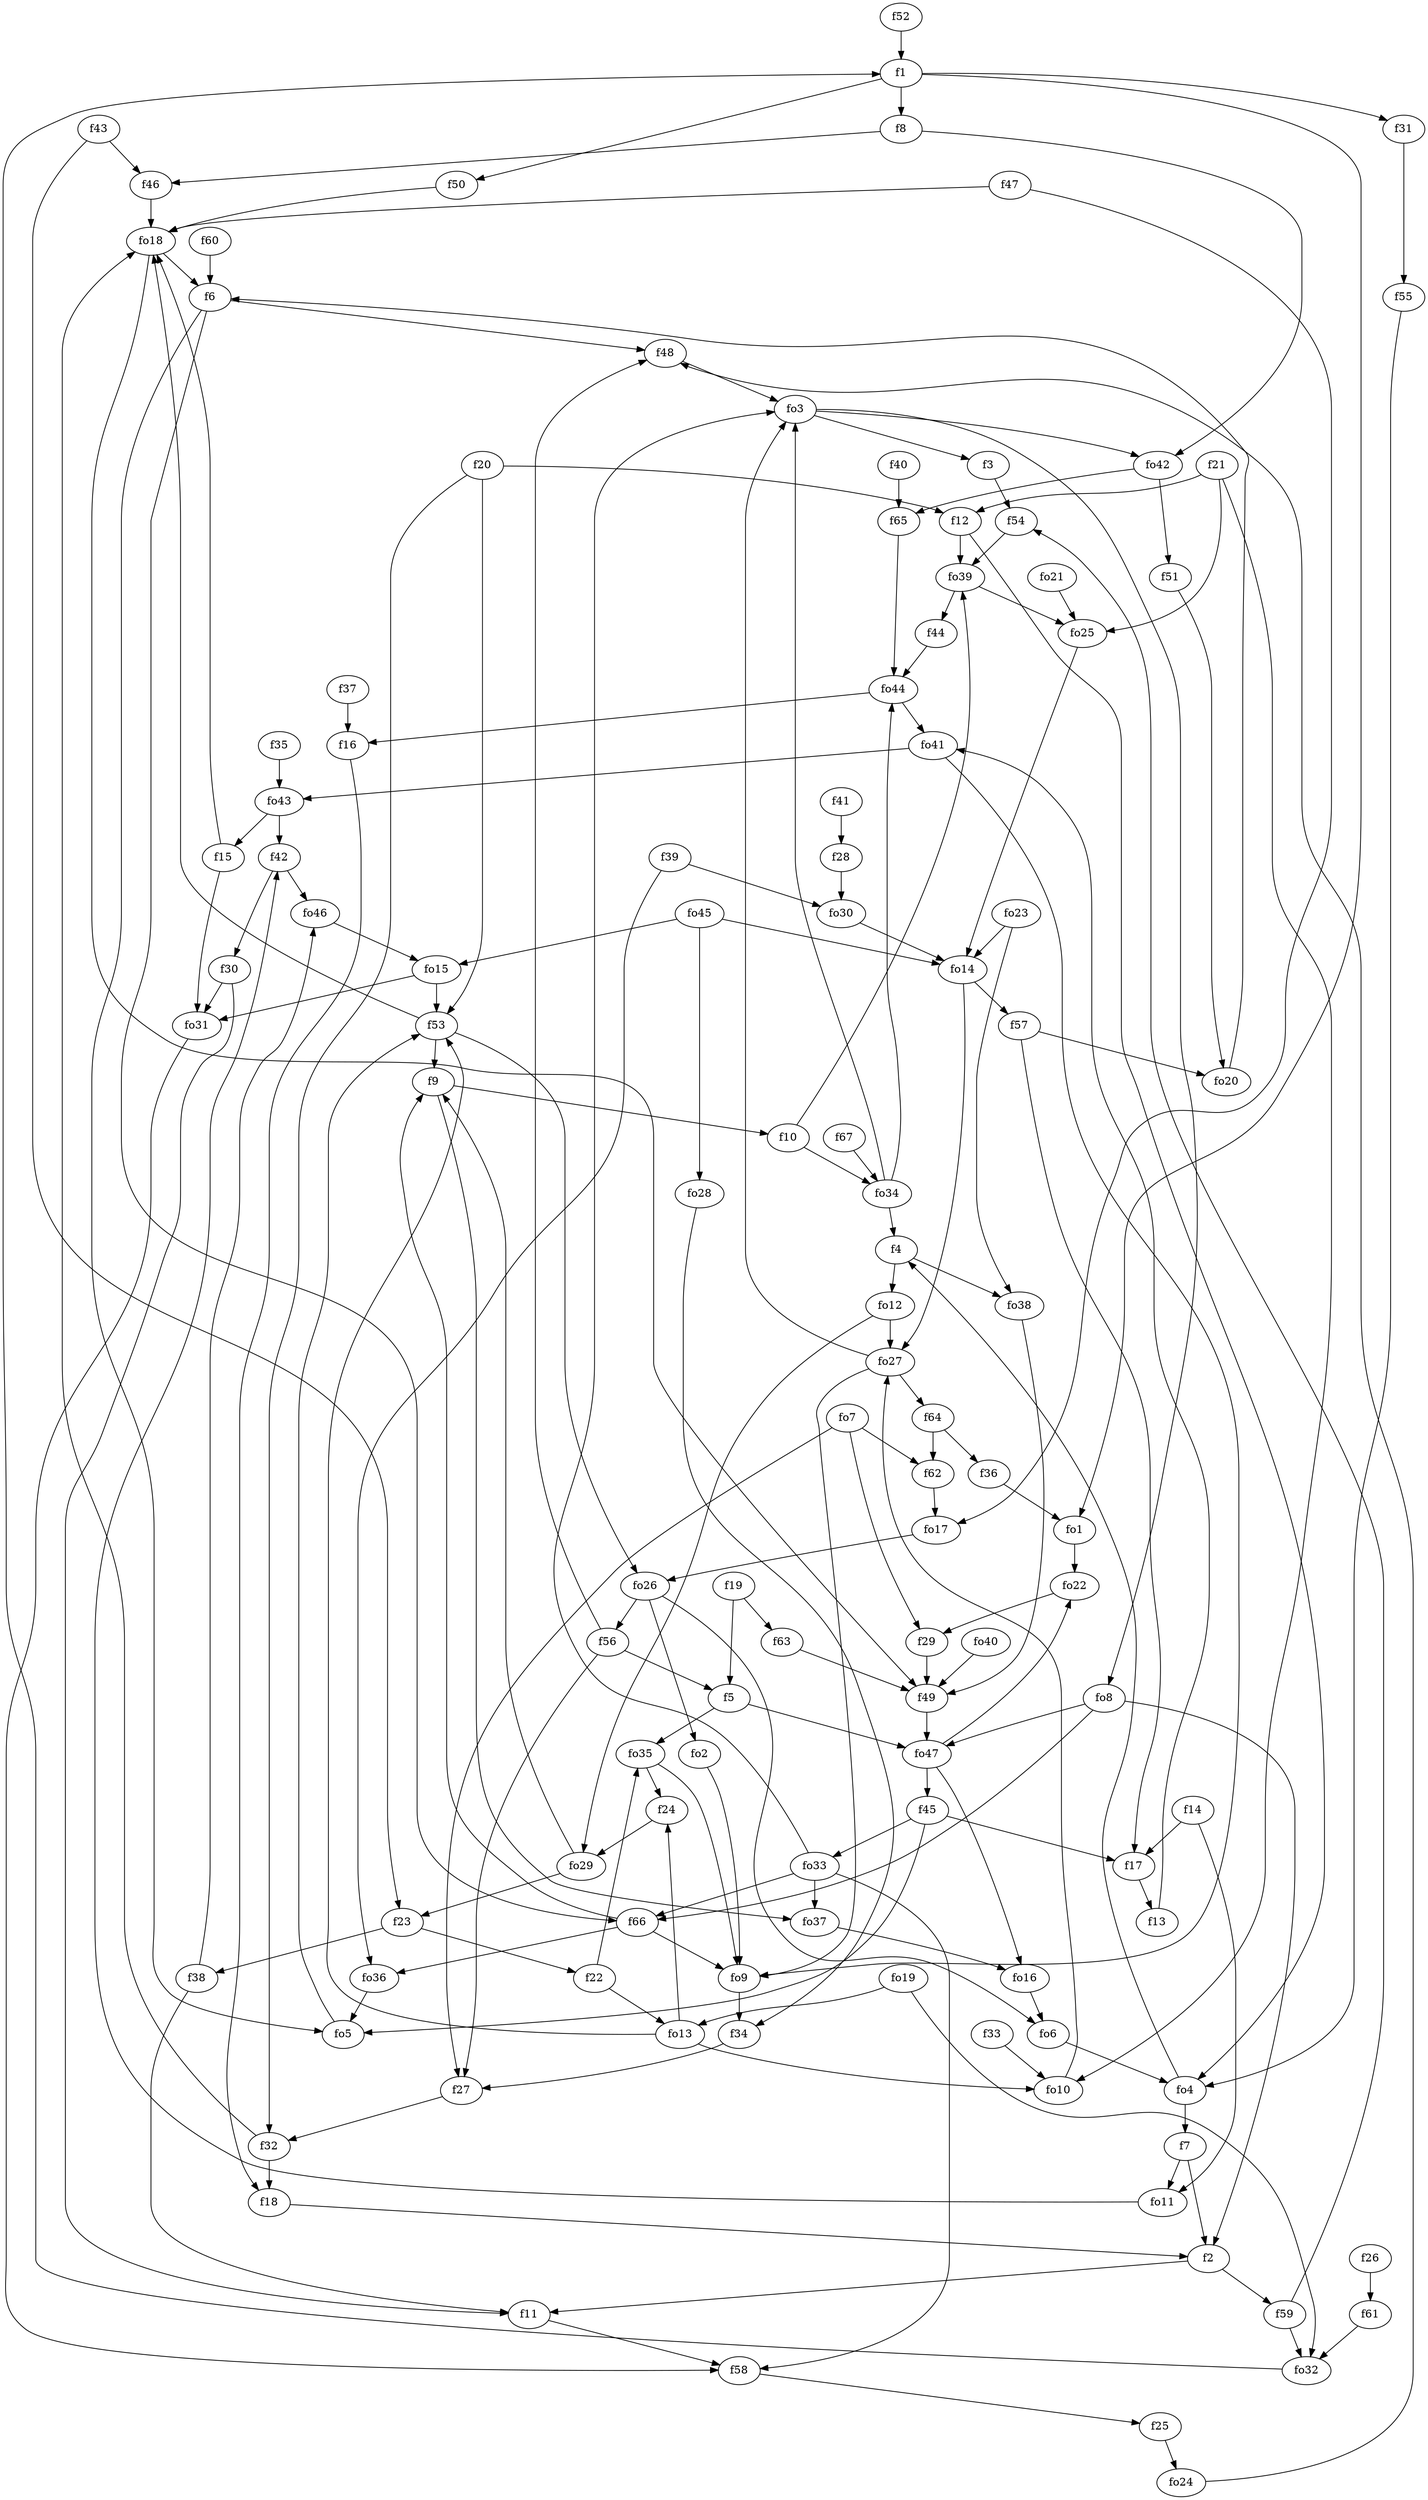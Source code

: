 strict digraph  {
f1;
f2;
f3;
f4;
f5;
f6;
f7;
f8;
f9;
f10;
f11;
f12;
f13;
f14;
f15;
f16;
f17;
f18;
f19;
f20;
f21;
f22;
f23;
f24;
f25;
f26;
f27;
f28;
f29;
f30;
f31;
f32;
f33;
f34;
f35;
f36;
f37;
f38;
f39;
f40;
f41;
f42;
f43;
f44;
f45;
f46;
f47;
f48;
f49;
f50;
f51;
f52;
f53;
f54;
f55;
f56;
f57;
f58;
f59;
f60;
f61;
f62;
f63;
f64;
f65;
f66;
f67;
fo1;
fo2;
fo3;
fo4;
fo5;
fo6;
fo7;
fo8;
fo9;
fo10;
fo11;
fo12;
fo13;
fo14;
fo15;
fo16;
fo17;
fo18;
fo19;
fo20;
fo21;
fo22;
fo23;
fo24;
fo25;
fo26;
fo27;
fo28;
fo29;
fo30;
fo31;
fo32;
fo33;
fo34;
fo35;
fo36;
fo37;
fo38;
fo39;
fo40;
fo41;
fo42;
fo43;
fo44;
fo45;
fo46;
fo47;
f1 -> fo1  [weight=2];
f1 -> f31  [weight=2];
f1 -> f50  [weight=2];
f1 -> f8  [weight=2];
f2 -> f59  [weight=2];
f2 -> f11  [weight=2];
f3 -> f54  [weight=2];
f4 -> fo38  [weight=2];
f4 -> fo12  [weight=2];
f5 -> fo35  [weight=2];
f5 -> fo47  [weight=2];
f6 -> fo5  [weight=2];
f6 -> f66  [weight=2];
f6 -> f48  [weight=2];
f7 -> f2  [weight=2];
f7 -> fo11  [weight=2];
f8 -> f46  [weight=2];
f8 -> fo42  [weight=2];
f9 -> f10  [weight=2];
f9 -> fo37  [weight=2];
f10 -> fo39  [weight=2];
f10 -> fo34  [weight=2];
f11 -> f58  [weight=2];
f12 -> fo39  [weight=2];
f12 -> fo4  [weight=2];
f13 -> fo41  [weight=2];
f14 -> fo11  [weight=2];
f14 -> f17  [weight=2];
f15 -> fo31  [weight=2];
f15 -> fo18  [weight=2];
f16 -> f18  [weight=2];
f17 -> f13  [weight=2];
f18 -> f2  [weight=2];
f19 -> f63  [weight=2];
f19 -> f5  [weight=2];
f20 -> f12  [weight=2];
f20 -> f32  [weight=2];
f20 -> f53  [weight=2];
f21 -> fo10  [weight=2];
f21 -> fo25  [weight=2];
f21 -> f12  [weight=2];
f22 -> fo13  [weight=2];
f22 -> fo35  [weight=2];
f23 -> f38  [weight=2];
f23 -> f22  [weight=2];
f24 -> fo29  [weight=2];
f25 -> fo24  [weight=2];
f26 -> f61  [weight=2];
f27 -> f32  [weight=2];
f28 -> fo30  [weight=2];
f29 -> f49  [weight=2];
f30 -> f11  [weight=2];
f30 -> fo31  [weight=2];
f31 -> f55  [weight=2];
f32 -> f18  [weight=2];
f32 -> fo18  [weight=2];
f33 -> fo10  [weight=2];
f34 -> f27  [weight=2];
f35 -> fo43  [weight=2];
f36 -> fo1  [weight=2];
f37 -> f16  [weight=2];
f38 -> fo46  [weight=2];
f38 -> f11  [weight=2];
f39 -> fo36  [weight=2];
f39 -> fo30  [weight=2];
f40 -> f65  [weight=2];
f41 -> f28  [weight=2];
f42 -> f30  [weight=2];
f42 -> fo46  [weight=2];
f43 -> f46  [weight=2];
f43 -> f23  [weight=2];
f44 -> fo44  [weight=2];
f45 -> fo5  [weight=2];
f45 -> f17  [weight=2];
f45 -> fo33  [weight=2];
f46 -> fo18  [weight=2];
f47 -> fo17  [weight=2];
f47 -> fo18  [weight=2];
f48 -> fo3  [weight=2];
f49 -> fo47  [weight=2];
f50 -> fo18  [weight=2];
f51 -> fo20  [weight=2];
f52 -> f1  [weight=2];
f53 -> fo18  [weight=2];
f53 -> f9  [weight=2];
f53 -> fo26  [weight=2];
f54 -> fo39  [weight=2];
f55 -> fo4  [weight=2];
f56 -> f5  [weight=2];
f56 -> f48  [weight=2];
f56 -> f27  [weight=2];
f57 -> fo20  [weight=2];
f57 -> f17  [weight=2];
f58 -> f25  [weight=2];
f59 -> fo32  [weight=2];
f59 -> f54  [weight=2];
f60 -> f6  [weight=2];
f61 -> fo32  [weight=2];
f62 -> fo17  [weight=2];
f63 -> f49  [weight=2];
f64 -> f62  [weight=2];
f64 -> f36  [weight=2];
f65 -> fo44  [weight=2];
f66 -> fo36  [weight=2];
f66 -> fo9  [weight=2];
f66 -> f9  [weight=2];
f67 -> fo34  [weight=2];
fo1 -> fo22  [weight=2];
fo2 -> fo9  [weight=2];
fo3 -> f3  [weight=2];
fo3 -> fo8  [weight=2];
fo3 -> fo42  [weight=2];
fo4 -> f7  [weight=2];
fo4 -> f4  [weight=2];
fo5 -> f53  [weight=2];
fo6 -> fo4  [weight=2];
fo7 -> f62  [weight=2];
fo7 -> f29  [weight=2];
fo7 -> f27  [weight=2];
fo8 -> fo47  [weight=2];
fo8 -> f2  [weight=2];
fo8 -> f66  [weight=2];
fo9 -> f34  [weight=2];
fo10 -> fo27  [weight=2];
fo11 -> f42  [weight=2];
fo12 -> fo27  [weight=2];
fo12 -> fo29  [weight=2];
fo13 -> f24  [weight=2];
fo13 -> f53  [weight=2];
fo13 -> fo10  [weight=2];
fo14 -> f57  [weight=2];
fo14 -> fo27  [weight=2];
fo15 -> f53  [weight=2];
fo15 -> fo31  [weight=2];
fo16 -> fo6  [weight=2];
fo17 -> fo26  [weight=2];
fo18 -> f6  [weight=2];
fo18 -> f49  [weight=2];
fo19 -> fo13  [weight=2];
fo19 -> fo32  [weight=2];
fo20 -> f6  [weight=2];
fo21 -> fo25  [weight=2];
fo22 -> f29  [weight=2];
fo23 -> fo14  [weight=2];
fo23 -> fo38  [weight=2];
fo24 -> f48  [weight=2];
fo25 -> fo14  [weight=2];
fo26 -> fo6  [weight=2];
fo26 -> fo2  [weight=2];
fo26 -> f56  [weight=2];
fo27 -> f64  [weight=2];
fo27 -> fo9  [weight=2];
fo27 -> fo3  [weight=2];
fo28 -> f34  [weight=2];
fo29 -> f9  [weight=2];
fo29 -> f23  [weight=2];
fo30 -> fo14  [weight=2];
fo31 -> f58  [weight=2];
fo32 -> f1  [weight=2];
fo33 -> f58  [weight=2];
fo33 -> fo3  [weight=2];
fo33 -> fo37  [weight=2];
fo33 -> f66  [weight=2];
fo34 -> fo3  [weight=2];
fo34 -> fo44  [weight=2];
fo34 -> f4  [weight=2];
fo35 -> f24  [weight=2];
fo35 -> fo9  [weight=2];
fo36 -> fo5  [weight=2];
fo37 -> fo16  [weight=2];
fo38 -> f49  [weight=2];
fo39 -> fo25  [weight=2];
fo39 -> f44  [weight=2];
fo40 -> f49  [weight=2];
fo41 -> fo43  [weight=2];
fo41 -> fo9  [weight=2];
fo42 -> f65  [weight=2];
fo42 -> f51  [weight=2];
fo43 -> f42  [weight=2];
fo43 -> f15  [weight=2];
fo44 -> f16  [weight=2];
fo44 -> fo41  [weight=2];
fo45 -> fo14  [weight=2];
fo45 -> fo28  [weight=2];
fo45 -> fo15  [weight=2];
fo46 -> fo15  [weight=2];
fo47 -> fo16  [weight=2];
fo47 -> f45  [weight=2];
fo47 -> fo22  [weight=2];
}
